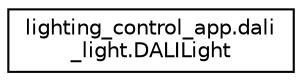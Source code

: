 digraph "Graphical Class Hierarchy"
{
 // LATEX_PDF_SIZE
  edge [fontname="Helvetica",fontsize="10",labelfontname="Helvetica",labelfontsize="10"];
  node [fontname="Helvetica",fontsize="10",shape=record];
  rankdir="LR";
  Node0 [label="lighting_control_app.dali\l_light.DALILight",height=0.2,width=0.4,color="black", fillcolor="white", style="filled",URL="$classlighting__control__app_1_1dali__light_1_1DALILight.html",tooltip=" "];
}
